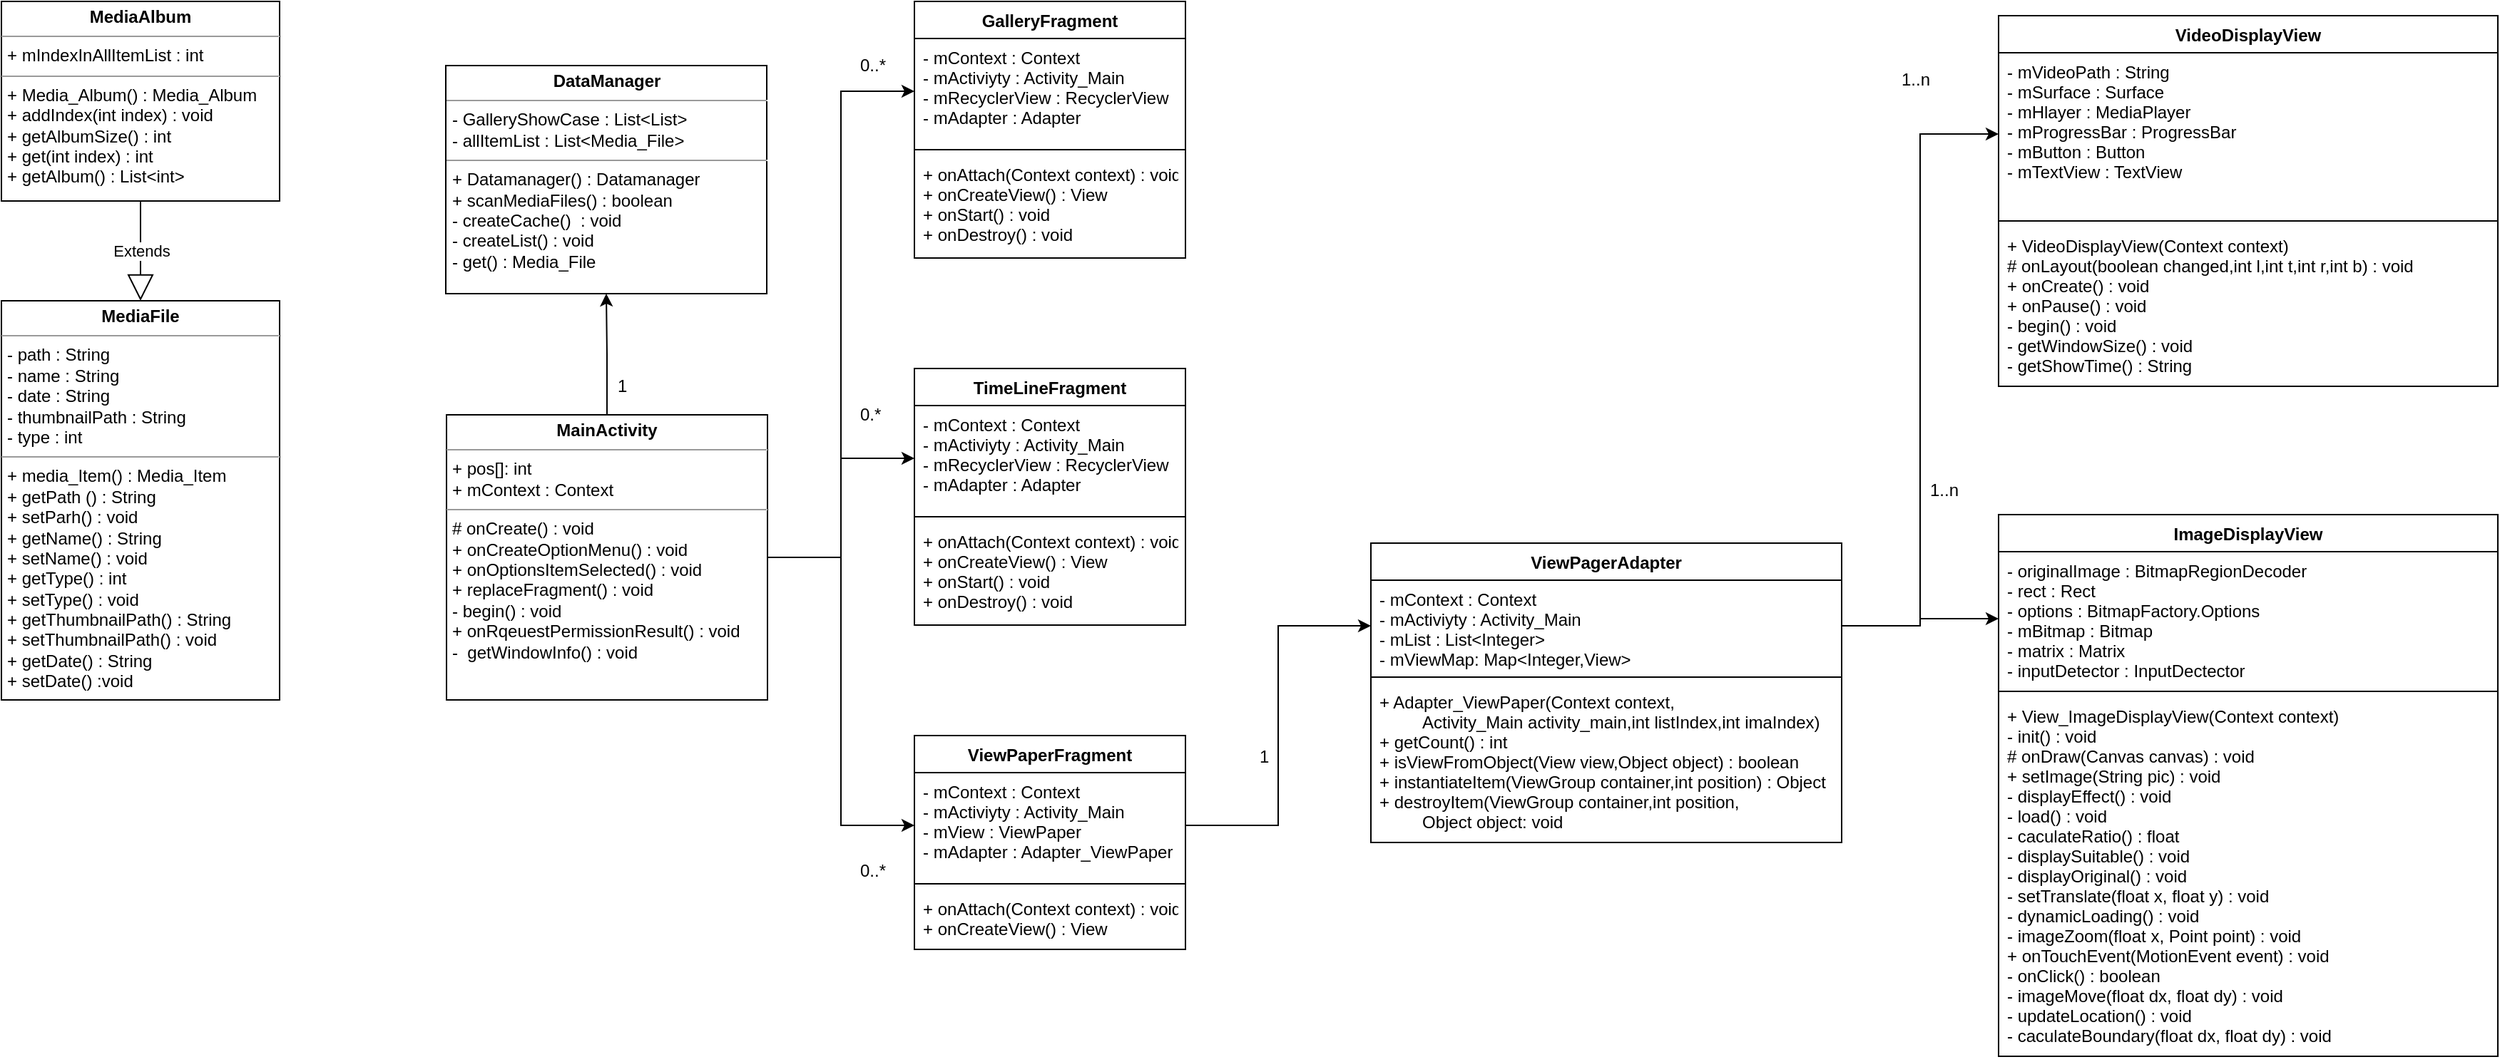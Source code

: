 <mxfile version="12.2.6" type="device" pages="1"><diagram name="Page-1" id="9f46799a-70d6-7492-0946-bef42562c5a5"><mxGraphModel dx="2009" dy="2356" grid="1" gridSize="10" guides="1" tooltips="1" connect="1" arrows="1" fold="1" page="1" pageScale="1" pageWidth="1100" pageHeight="850" background="#ffffff" math="0" shadow="0"><root><mxCell id="0"/><mxCell id="1" parent="0"/><mxCell id="7mAvR-UhFyMfSr_KZGas-6" value="ViewPaperFragment" style="swimlane;fontStyle=1;align=center;verticalAlign=top;childLayout=stackLayout;horizontal=1;startSize=26;horizontalStack=0;resizeParent=1;resizeParentMax=0;resizeLast=0;collapsible=1;marginBottom=0;gradientColor=none;swimlaneFillColor=none;fillColor=#FFFFFF;" parent="1" vertex="1"><mxGeometry x="670" y="25" width="190" height="150" as="geometry"/></mxCell><mxCell id="7mAvR-UhFyMfSr_KZGas-7" value="- mContext : Context&#10;- mActiviyty : Activity_Main&#10;- mView : ViewPaper&#10;- mAdapter : Adapter_ViewPaper &#10;" style="text;strokeColor=none;fillColor=none;align=left;verticalAlign=top;spacingLeft=4;spacingRight=4;overflow=hidden;rotatable=0;points=[[0,0.5],[1,0.5]];portConstraint=eastwest;" parent="7mAvR-UhFyMfSr_KZGas-6" vertex="1"><mxGeometry y="26" width="190" height="74" as="geometry"/></mxCell><mxCell id="7mAvR-UhFyMfSr_KZGas-8" value="" style="line;strokeWidth=1;fillColor=none;align=left;verticalAlign=middle;spacingTop=-1;spacingLeft=3;spacingRight=3;rotatable=0;labelPosition=right;points=[];portConstraint=eastwest;" parent="7mAvR-UhFyMfSr_KZGas-6" vertex="1"><mxGeometry y="100" width="190" height="8" as="geometry"/></mxCell><mxCell id="7mAvR-UhFyMfSr_KZGas-9" value="+ onAttach(Context context) : void&#10;+ onCreateView() : View" style="text;strokeColor=none;fillColor=none;align=left;verticalAlign=top;spacingLeft=4;spacingRight=4;overflow=hidden;rotatable=0;points=[[0,0.5],[1,0.5]];portConstraint=eastwest;" parent="7mAvR-UhFyMfSr_KZGas-6" vertex="1"><mxGeometry y="108" width="190" height="42" as="geometry"/></mxCell><mxCell id="7mAvR-UhFyMfSr_KZGas-14" value="ViewPagerAdapter" style="swimlane;fontStyle=1;align=center;verticalAlign=top;childLayout=stackLayout;horizontal=1;startSize=26;horizontalStack=0;resizeParent=1;resizeParentMax=0;resizeLast=0;collapsible=1;marginBottom=0;gradientColor=none;swimlaneFillColor=none;fillColor=#FFFFFF;" parent="1" vertex="1"><mxGeometry x="990" y="-110" width="330" height="210" as="geometry"><mxRectangle x="670" y="-180" width="140" height="26" as="alternateBounds"/></mxGeometry></mxCell><mxCell id="7mAvR-UhFyMfSr_KZGas-15" value="- mContext : Context&#10;- mActiviyty : Activity_Main&#10;- mList : List&lt;Integer&gt;&#10;- mViewMap: Map&lt;Integer,View&gt; &#10;" style="text;strokeColor=none;fillColor=none;align=left;verticalAlign=top;spacingLeft=4;spacingRight=4;overflow=hidden;rotatable=0;points=[[0,0.5],[1,0.5]];portConstraint=eastwest;" parent="7mAvR-UhFyMfSr_KZGas-14" vertex="1"><mxGeometry y="26" width="330" height="64" as="geometry"/></mxCell><mxCell id="7mAvR-UhFyMfSr_KZGas-16" value="" style="line;strokeWidth=1;fillColor=none;align=left;verticalAlign=middle;spacingTop=-1;spacingLeft=3;spacingRight=3;rotatable=0;labelPosition=right;points=[];portConstraint=eastwest;" parent="7mAvR-UhFyMfSr_KZGas-14" vertex="1"><mxGeometry y="90" width="330" height="8" as="geometry"/></mxCell><mxCell id="7mAvR-UhFyMfSr_KZGas-17" value="+ Adapter_ViewPaper(Context context,&#10;         Activity_Main activity_main,int listIndex,int imaIndex)&#10;+ getCount() : int&#10;+ isViewFromObject(View view,Object object) : boolean&#10;+ instantiateItem(ViewGroup container,int position) : Object&#10;+ destroyItem(ViewGroup container,int position,&#10;         Object object: void" style="text;strokeColor=none;fillColor=none;align=left;verticalAlign=top;spacingLeft=4;spacingRight=4;overflow=hidden;rotatable=0;points=[[0,0.5],[1,0.5]];portConstraint=eastwest;" parent="7mAvR-UhFyMfSr_KZGas-14" vertex="1"><mxGeometry y="98" width="330" height="112" as="geometry"/></mxCell><mxCell id="7mAvR-UhFyMfSr_KZGas-18" value="VideoDisplayView" style="swimlane;fontStyle=1;align=center;verticalAlign=top;childLayout=stackLayout;horizontal=1;startSize=26;horizontalStack=0;resizeParent=1;resizeParentMax=0;resizeLast=0;collapsible=1;marginBottom=0;gradientColor=none;swimlaneFillColor=none;fillColor=#FFFFFF;" parent="1" vertex="1"><mxGeometry x="1430" y="-480" width="350" height="260" as="geometry"><mxRectangle x="1100" y="-180" width="130" height="26" as="alternateBounds"/></mxGeometry></mxCell><mxCell id="7mAvR-UhFyMfSr_KZGas-19" value="- mVideoPath : String&#10;- mSurface : Surface&#10;- mHlayer : MediaPlayer&#10;- mProgressBar : ProgressBar&#10;- mButton : Button&#10;- mTextView : TextView" style="text;strokeColor=none;fillColor=none;align=left;verticalAlign=top;spacingLeft=4;spacingRight=4;overflow=hidden;rotatable=0;points=[[0,0.5],[1,0.5]];portConstraint=eastwest;" parent="7mAvR-UhFyMfSr_KZGas-18" vertex="1"><mxGeometry y="26" width="350" height="114" as="geometry"/></mxCell><mxCell id="7mAvR-UhFyMfSr_KZGas-20" value="" style="line;strokeWidth=1;fillColor=none;align=left;verticalAlign=middle;spacingTop=-1;spacingLeft=3;spacingRight=3;rotatable=0;labelPosition=right;points=[];portConstraint=eastwest;" parent="7mAvR-UhFyMfSr_KZGas-18" vertex="1"><mxGeometry y="140" width="350" height="8" as="geometry"/></mxCell><mxCell id="7mAvR-UhFyMfSr_KZGas-21" value="+ VideoDisplayView(Context context)&#10;# onLayout(boolean changed,int l,int t,int r,int b) : void&#10;+ onCreate() : void&#10;+ onPause() : void&#10;- begin() : void&#10;- getWindowSize() : void&#10;- getShowTime() : String" style="text;strokeColor=none;fillColor=none;align=left;verticalAlign=top;spacingLeft=4;spacingRight=4;overflow=hidden;rotatable=0;points=[[0,0.5],[1,0.5]];portConstraint=eastwest;" parent="7mAvR-UhFyMfSr_KZGas-18" vertex="1"><mxGeometry y="148" width="350" height="112" as="geometry"/></mxCell><mxCell id="7mAvR-UhFyMfSr_KZGas-22" value="ImageDisplayView" style="swimlane;fontStyle=1;align=center;verticalAlign=top;childLayout=stackLayout;horizontal=1;startSize=26;horizontalStack=0;resizeParent=1;resizeParentMax=0;resizeLast=0;collapsible=1;marginBottom=0;gradientColor=none;swimlaneFillColor=none;fillColor=#FFFFFF;" parent="1" vertex="1"><mxGeometry x="1430" y="-130" width="350" height="380" as="geometry"/></mxCell><mxCell id="7mAvR-UhFyMfSr_KZGas-23" value="- originalImage : BitmapRegionDecoder&#10;- rect : Rect&#10;- options : BitmapFactory.Options&#10;- mBitmap : Bitmap&#10;- matrix : Matrix&#10;- inputDetector : InputDectector" style="text;strokeColor=none;fillColor=none;align=left;verticalAlign=top;spacingLeft=4;spacingRight=4;overflow=hidden;rotatable=0;points=[[0,0.5],[1,0.5]];portConstraint=eastwest;" parent="7mAvR-UhFyMfSr_KZGas-22" vertex="1"><mxGeometry y="26" width="350" height="94" as="geometry"/></mxCell><mxCell id="7mAvR-UhFyMfSr_KZGas-24" value="" style="line;strokeWidth=1;fillColor=none;align=left;verticalAlign=middle;spacingTop=-1;spacingLeft=3;spacingRight=3;rotatable=0;labelPosition=right;points=[];portConstraint=eastwest;" parent="7mAvR-UhFyMfSr_KZGas-22" vertex="1"><mxGeometry y="120" width="350" height="8" as="geometry"/></mxCell><mxCell id="7mAvR-UhFyMfSr_KZGas-25" value="+ View_ImageDisplayView(Context context)&#10;- init() : void&#10;# onDraw(Canvas canvas) : void&#10;+ setImage(String pic) : void&#10;- displayEffect() : void&#10;- load() : void&#10;- caculateRatio() : float&#10;- displaySuitable() : void&#10;- displayOriginal() : void&#10;- setTranslate(float x, float y) : void&#10;- dynamicLoading() : void&#10;- imageZoom(float x, Point point) : void&#10;+ onTouchEvent(MotionEvent event) : void&#10;- onClick() : boolean&#10;- imageMove(float dx, float dy) : void&#10;- updateLocation() : void&#10;- caculateBoundary(float dx, float dy) : void" style="text;strokeColor=none;fillColor=none;align=left;verticalAlign=top;spacingLeft=4;spacingRight=4;overflow=hidden;rotatable=0;points=[[0,0.5],[1,0.5]];portConstraint=eastwest;" parent="7mAvR-UhFyMfSr_KZGas-22" vertex="1"><mxGeometry y="128" width="350" height="252" as="geometry"/></mxCell><mxCell id="7mAvR-UhFyMfSr_KZGas-60" value="&lt;p style=&quot;margin: 0px ; margin-top: 4px ; text-align: center&quot;&gt;&lt;b&gt;MediaAlbum&lt;/b&gt;&lt;/p&gt;&lt;hr size=&quot;1&quot;&gt;&lt;p style=&quot;margin: 0px ; margin-left: 4px&quot;&gt;+ mIndexInAllItemList : int&lt;/p&gt;&lt;hr size=&quot;1&quot;&gt;&lt;p style=&quot;margin: 0px ; margin-left: 4px&quot;&gt;+ Media_Album() : Media_Album&lt;br&gt;&lt;/p&gt;&lt;p style=&quot;margin: 0px ; margin-left: 4px&quot;&gt;+ addIndex(int index) : void&lt;/p&gt;&lt;p style=&quot;margin: 0px ; margin-left: 4px&quot;&gt;+ getAlbumSize() : int&lt;/p&gt;&lt;p style=&quot;margin: 0px ; margin-left: 4px&quot;&gt;+ get(int index) : int&lt;/p&gt;&lt;p style=&quot;margin: 0px ; margin-left: 4px&quot;&gt;+ getAlbum() : List&amp;lt;int&amp;gt;&lt;/p&gt;" style="verticalAlign=top;align=left;overflow=fill;fontSize=12;fontFamily=Helvetica;html=1;" parent="1" vertex="1"><mxGeometry x="30" y="-490" width="195" height="140" as="geometry"/></mxCell><mxCell id="7mAvR-UhFyMfSr_KZGas-61" value="&lt;p style=&quot;margin: 0px ; margin-top: 4px ; text-align: center&quot;&gt;&lt;b&gt;MediaFile&lt;/b&gt;&lt;/p&gt;&lt;hr size=&quot;1&quot;&gt;&lt;p style=&quot;margin: 0px ; margin-left: 4px&quot;&gt;- path : String&lt;/p&gt;&lt;p style=&quot;margin: 0px ; margin-left: 4px&quot;&gt;- name : String&lt;/p&gt;&lt;p style=&quot;margin: 0px ; margin-left: 4px&quot;&gt;- date : String&lt;/p&gt;&lt;p style=&quot;margin: 0px ; margin-left: 4px&quot;&gt;- thumbnailPath : String&lt;/p&gt;&lt;p style=&quot;margin: 0px ; margin-left: 4px&quot;&gt;- type : int&lt;/p&gt;&lt;hr size=&quot;1&quot;&gt;&lt;p style=&quot;margin: 0px ; margin-left: 4px&quot;&gt;+ media_Item() : Media_Item&lt;/p&gt;&lt;p style=&quot;margin: 0px ; margin-left: 4px&quot;&gt;+ getPath () : String&lt;/p&gt;&lt;p style=&quot;margin: 0px ; margin-left: 4px&quot;&gt;+ setParh() : void&lt;/p&gt;&lt;p style=&quot;margin: 0px ; margin-left: 4px&quot;&gt;+ getName() : String&lt;/p&gt;&lt;p style=&quot;margin: 0px ; margin-left: 4px&quot;&gt;+ setName() : void&lt;/p&gt;&lt;p style=&quot;margin: 0px ; margin-left: 4px&quot;&gt;+ getType() : int&lt;/p&gt;&lt;p style=&quot;margin: 0px ; margin-left: 4px&quot;&gt;+ setType() : void&lt;/p&gt;&lt;p style=&quot;margin: 0px ; margin-left: 4px&quot;&gt;+ getThumbnailPath() : String&lt;/p&gt;&lt;p style=&quot;margin: 0px ; margin-left: 4px&quot;&gt;+ setThumbnailPath() : void&lt;/p&gt;&lt;p style=&quot;margin: 0px ; margin-left: 4px&quot;&gt;+ getDate() : String&lt;/p&gt;&lt;p style=&quot;margin: 0px ; margin-left: 4px&quot;&gt;+ setDate() :void&amp;nbsp;&lt;/p&gt;" style="verticalAlign=top;align=left;overflow=fill;fontSize=12;fontFamily=Helvetica;html=1;" parent="1" vertex="1"><mxGeometry x="30" y="-280" width="195" height="280" as="geometry"/></mxCell><mxCell id="7mAvR-UhFyMfSr_KZGas-65" value="Extends" style="endArrow=block;endSize=16;endFill=0;html=1;exitX=0.5;exitY=1;exitDx=0;exitDy=0;" parent="1" source="7mAvR-UhFyMfSr_KZGas-60" target="7mAvR-UhFyMfSr_KZGas-61" edge="1"><mxGeometry width="160" relative="1" as="geometry"><mxPoint x="245" y="-50" as="sourcePoint"/><mxPoint x="405" y="-50" as="targetPoint"/></mxGeometry></mxCell><mxCell id="7mAvR-UhFyMfSr_KZGas-74" value="GalleryFragment" style="swimlane;fontStyle=1;align=center;verticalAlign=top;childLayout=stackLayout;horizontal=1;startSize=26;horizontalStack=0;resizeParent=1;resizeParentMax=0;resizeLast=0;collapsible=1;marginBottom=0;gradientColor=none;swimlaneFillColor=none;fillColor=#FFFFFF;" parent="1" vertex="1"><mxGeometry x="670" y="-490" width="190" height="180" as="geometry"/></mxCell><mxCell id="7mAvR-UhFyMfSr_KZGas-75" value="- mContext : Context&#10;- mActiviyty : Activity_Main&#10;- mRecyclerView : RecyclerView&#10;- mAdapter : Adapter &#10;" style="text;strokeColor=none;fillColor=none;align=left;verticalAlign=top;spacingLeft=4;spacingRight=4;overflow=hidden;rotatable=0;points=[[0,0.5],[1,0.5]];portConstraint=eastwest;" parent="7mAvR-UhFyMfSr_KZGas-74" vertex="1"><mxGeometry y="26" width="190" height="74" as="geometry"/></mxCell><mxCell id="7mAvR-UhFyMfSr_KZGas-76" value="" style="line;strokeWidth=1;fillColor=none;align=left;verticalAlign=middle;spacingTop=-1;spacingLeft=3;spacingRight=3;rotatable=0;labelPosition=right;points=[];portConstraint=eastwest;" parent="7mAvR-UhFyMfSr_KZGas-74" vertex="1"><mxGeometry y="100" width="190" height="8" as="geometry"/></mxCell><mxCell id="7mAvR-UhFyMfSr_KZGas-77" value="+ onAttach(Context context) : void&#10;+ onCreateView() : View&#10;+ onStart() : void&#10;+ onDestroy() : void&#10;&#10;" style="text;strokeColor=none;fillColor=none;align=left;verticalAlign=top;spacingLeft=4;spacingRight=4;overflow=hidden;rotatable=0;points=[[0,0.5],[1,0.5]];portConstraint=eastwest;" parent="7mAvR-UhFyMfSr_KZGas-74" vertex="1"><mxGeometry y="108" width="190" height="72" as="geometry"/></mxCell><mxCell id="7mAvR-UhFyMfSr_KZGas-104" style="edgeStyle=orthogonalEdgeStyle;rounded=0;orthogonalLoop=1;jettySize=auto;html=1;exitX=0.5;exitY=0;exitDx=0;exitDy=0;entryX=0.5;entryY=1;entryDx=0;entryDy=0;" parent="1" source="7mAvR-UhFyMfSr_KZGas-82" target="7mAvR-UhFyMfSr_KZGas-83" edge="1"><mxGeometry relative="1" as="geometry"/></mxCell><mxCell id="NPG4oe4PNGN2UG9ABNmj-9" style="edgeStyle=orthogonalEdgeStyle;rounded=0;orthogonalLoop=1;jettySize=auto;html=1;exitX=1;exitY=0.5;exitDx=0;exitDy=0;entryX=0;entryY=0.5;entryDx=0;entryDy=0;" edge="1" parent="1" source="7mAvR-UhFyMfSr_KZGas-82" target="NPG4oe4PNGN2UG9ABNmj-2"><mxGeometry relative="1" as="geometry"/></mxCell><mxCell id="NPG4oe4PNGN2UG9ABNmj-10" style="edgeStyle=orthogonalEdgeStyle;rounded=0;orthogonalLoop=1;jettySize=auto;html=1;exitX=1;exitY=0.5;exitDx=0;exitDy=0;entryX=0;entryY=0.5;entryDx=0;entryDy=0;" edge="1" parent="1" source="7mAvR-UhFyMfSr_KZGas-82" target="7mAvR-UhFyMfSr_KZGas-75"><mxGeometry relative="1" as="geometry"/></mxCell><mxCell id="NPG4oe4PNGN2UG9ABNmj-11" style="edgeStyle=orthogonalEdgeStyle;rounded=0;orthogonalLoop=1;jettySize=auto;html=1;exitX=1;exitY=0.5;exitDx=0;exitDy=0;entryX=0;entryY=0.5;entryDx=0;entryDy=0;" edge="1" parent="1" source="7mAvR-UhFyMfSr_KZGas-82" target="7mAvR-UhFyMfSr_KZGas-7"><mxGeometry relative="1" as="geometry"/></mxCell><mxCell id="7mAvR-UhFyMfSr_KZGas-82" value="&lt;p style=&quot;margin: 0px ; margin-top: 4px ; text-align: center&quot;&gt;&lt;b&gt;MainActivity&lt;/b&gt;&lt;/p&gt;&lt;hr size=&quot;1&quot;&gt;&lt;p style=&quot;margin: 0px ; margin-left: 4px&quot;&gt;&lt;span&gt;+ pos[]: int&lt;/span&gt;&lt;br&gt;&lt;/p&gt;&lt;p style=&quot;margin: 0px ; margin-left: 4px&quot;&gt;+ mContext : Context&lt;/p&gt;&lt;hr size=&quot;1&quot;&gt;&lt;p style=&quot;margin: 0px ; margin-left: 4px&quot;&gt;# onCreate()&lt;b&gt;&amp;nbsp;&lt;/b&gt;: void&lt;/p&gt;&lt;p style=&quot;margin: 0px ; margin-left: 4px&quot;&gt;+ onCreateOptionMenu() : void&lt;/p&gt;&lt;p style=&quot;margin: 0px ; margin-left: 4px&quot;&gt;+ onOptionsItemSelected() : void&lt;/p&gt;&lt;p style=&quot;margin: 0px ; margin-left: 4px&quot;&gt;+ replaceFragment() : void&lt;/p&gt;&lt;p style=&quot;margin: 0px ; margin-left: 4px&quot;&gt;- begin() : void&lt;/p&gt;&lt;p style=&quot;margin: 0px ; margin-left: 4px&quot;&gt;+ onRqeuestPermissionResult() : void&lt;/p&gt;&lt;p style=&quot;margin: 0px ; margin-left: 4px&quot;&gt;&lt;span&gt;-&amp;nbsp; getWindowInfo() : void&lt;/span&gt;&lt;span&gt;&amp;nbsp;&lt;/span&gt;&lt;/p&gt;" style="verticalAlign=top;align=left;overflow=fill;fontSize=12;fontFamily=Helvetica;html=1;" parent="1" vertex="1"><mxGeometry x="342" y="-200" width="225" height="200" as="geometry"/></mxCell><mxCell id="7mAvR-UhFyMfSr_KZGas-83" value="&lt;p style=&quot;margin: 0px ; margin-top: 4px ; text-align: center&quot;&gt;&lt;b&gt;DataManager&lt;/b&gt;&lt;/p&gt;&lt;hr size=&quot;1&quot;&gt;&lt;p style=&quot;margin: 0px ; margin-left: 4px&quot;&gt;- GalleryShowCase : List&amp;lt;List&amp;gt;&lt;/p&gt;&lt;p style=&quot;margin: 0px ; margin-left: 4px&quot;&gt;- allItemList : List&amp;lt;Media_File&amp;gt;&lt;/p&gt;&lt;hr size=&quot;1&quot;&gt;&lt;p style=&quot;margin: 0px ; margin-left: 4px&quot;&gt;+ Datamanager() : Datamanager&lt;/p&gt;&lt;p style=&quot;margin: 0px ; margin-left: 4px&quot;&gt;+ scanMediaFiles() : boolean&lt;/p&gt;&lt;p style=&quot;margin: 0px ; margin-left: 4px&quot;&gt;- createCache()&amp;nbsp; : void&lt;/p&gt;&lt;p style=&quot;margin: 0px ; margin-left: 4px&quot;&gt;- createList() : void&lt;/p&gt;&lt;p style=&quot;margin: 0px ; margin-left: 4px&quot;&gt;- get() : Media_File&lt;/p&gt;" style="verticalAlign=top;align=left;overflow=fill;fontSize=12;fontFamily=Helvetica;html=1;" parent="1" vertex="1"><mxGeometry x="341.5" y="-445" width="225" height="160" as="geometry"/></mxCell><mxCell id="7mAvR-UhFyMfSr_KZGas-101" value="0..*" style="text;html=1;resizable=0;points=[];autosize=1;align=left;verticalAlign=top;spacingTop=-4;" parent="1" vertex="1"><mxGeometry x="630" y="-455" width="30" height="20" as="geometry"/></mxCell><mxCell id="7mAvR-UhFyMfSr_KZGas-103" value="1" style="text;html=1;resizable=0;points=[];autosize=1;align=left;verticalAlign=top;spacingTop=-4;" parent="1" vertex="1"><mxGeometry x="460" y="-230" width="20" height="20" as="geometry"/></mxCell><mxCell id="7mAvR-UhFyMfSr_KZGas-107" value="0..*" style="text;html=1;resizable=0;points=[];autosize=1;align=left;verticalAlign=top;spacingTop=-4;" parent="1" vertex="1"><mxGeometry x="630" y="110" width="30" height="20" as="geometry"/></mxCell><mxCell id="7mAvR-UhFyMfSr_KZGas-113" style="edgeStyle=orthogonalEdgeStyle;rounded=0;orthogonalLoop=1;jettySize=auto;html=1;exitX=1;exitY=0.5;exitDx=0;exitDy=0;entryX=0;entryY=0.5;entryDx=0;entryDy=0;" parent="1" source="7mAvR-UhFyMfSr_KZGas-7" target="7mAvR-UhFyMfSr_KZGas-15" edge="1"><mxGeometry relative="1" as="geometry"/></mxCell><mxCell id="7mAvR-UhFyMfSr_KZGas-114" value="1" style="text;html=1;resizable=0;points=[];autosize=1;align=left;verticalAlign=top;spacingTop=-4;" parent="1" vertex="1"><mxGeometry x="910" y="30" width="20" height="20" as="geometry"/></mxCell><mxCell id="7mAvR-UhFyMfSr_KZGas-115" style="edgeStyle=orthogonalEdgeStyle;rounded=0;orthogonalLoop=1;jettySize=auto;html=1;exitX=1;exitY=0.5;exitDx=0;exitDy=0;entryX=0;entryY=0.5;entryDx=0;entryDy=0;" parent="1" source="7mAvR-UhFyMfSr_KZGas-15" target="7mAvR-UhFyMfSr_KZGas-19" edge="1"><mxGeometry relative="1" as="geometry"/></mxCell><mxCell id="7mAvR-UhFyMfSr_KZGas-116" value="1..n" style="text;html=1;resizable=0;points=[];autosize=1;align=left;verticalAlign=top;spacingTop=-4;" parent="1" vertex="1"><mxGeometry x="1360" y="-445" width="40" height="20" as="geometry"/></mxCell><mxCell id="7mAvR-UhFyMfSr_KZGas-117" style="edgeStyle=orthogonalEdgeStyle;rounded=0;orthogonalLoop=1;jettySize=auto;html=1;exitX=1;exitY=0.5;exitDx=0;exitDy=0;entryX=0;entryY=0.5;entryDx=0;entryDy=0;" parent="1" source="7mAvR-UhFyMfSr_KZGas-15" target="7mAvR-UhFyMfSr_KZGas-23" edge="1"><mxGeometry relative="1" as="geometry"/></mxCell><mxCell id="7mAvR-UhFyMfSr_KZGas-118" value="1..n" style="text;html=1;resizable=0;points=[];autosize=1;align=left;verticalAlign=top;spacingTop=-4;" parent="1" vertex="1"><mxGeometry x="1380" y="-157" width="40" height="20" as="geometry"/></mxCell><mxCell id="NPG4oe4PNGN2UG9ABNmj-1" value="TimeLineFragment" style="swimlane;fontStyle=1;align=center;verticalAlign=top;childLayout=stackLayout;horizontal=1;startSize=26;horizontalStack=0;resizeParent=1;resizeParentMax=0;resizeLast=0;collapsible=1;marginBottom=0;gradientColor=none;swimlaneFillColor=none;fillColor=#FFFFFF;" vertex="1" parent="1"><mxGeometry x="670" y="-232.5" width="190" height="180" as="geometry"/></mxCell><mxCell id="NPG4oe4PNGN2UG9ABNmj-2" value="- mContext : Context&#10;- mActiviyty : Activity_Main&#10;- mRecyclerView : RecyclerView&#10;- mAdapter : Adapter &#10;" style="text;strokeColor=none;fillColor=none;align=left;verticalAlign=top;spacingLeft=4;spacingRight=4;overflow=hidden;rotatable=0;points=[[0,0.5],[1,0.5]];portConstraint=eastwest;" vertex="1" parent="NPG4oe4PNGN2UG9ABNmj-1"><mxGeometry y="26" width="190" height="74" as="geometry"/></mxCell><mxCell id="NPG4oe4PNGN2UG9ABNmj-3" value="" style="line;strokeWidth=1;fillColor=none;align=left;verticalAlign=middle;spacingTop=-1;spacingLeft=3;spacingRight=3;rotatable=0;labelPosition=right;points=[];portConstraint=eastwest;" vertex="1" parent="NPG4oe4PNGN2UG9ABNmj-1"><mxGeometry y="100" width="190" height="8" as="geometry"/></mxCell><mxCell id="NPG4oe4PNGN2UG9ABNmj-4" value="+ onAttach(Context context) : void&#10;+ onCreateView() : View&#10;+ onStart() : void&#10;+ onDestroy() : void&#10;&#10;" style="text;strokeColor=none;fillColor=none;align=left;verticalAlign=top;spacingLeft=4;spacingRight=4;overflow=hidden;rotatable=0;points=[[0,0.5],[1,0.5]];portConstraint=eastwest;" vertex="1" parent="NPG4oe4PNGN2UG9ABNmj-1"><mxGeometry y="108" width="190" height="72" as="geometry"/></mxCell><mxCell id="NPG4oe4PNGN2UG9ABNmj-12" value="0.*" style="text;html=1;resizable=0;points=[];autosize=1;align=left;verticalAlign=top;spacingTop=-4;" vertex="1" parent="1"><mxGeometry x="630" y="-210" width="30" height="20" as="geometry"/></mxCell></root></mxGraphModel></diagram></mxfile>
